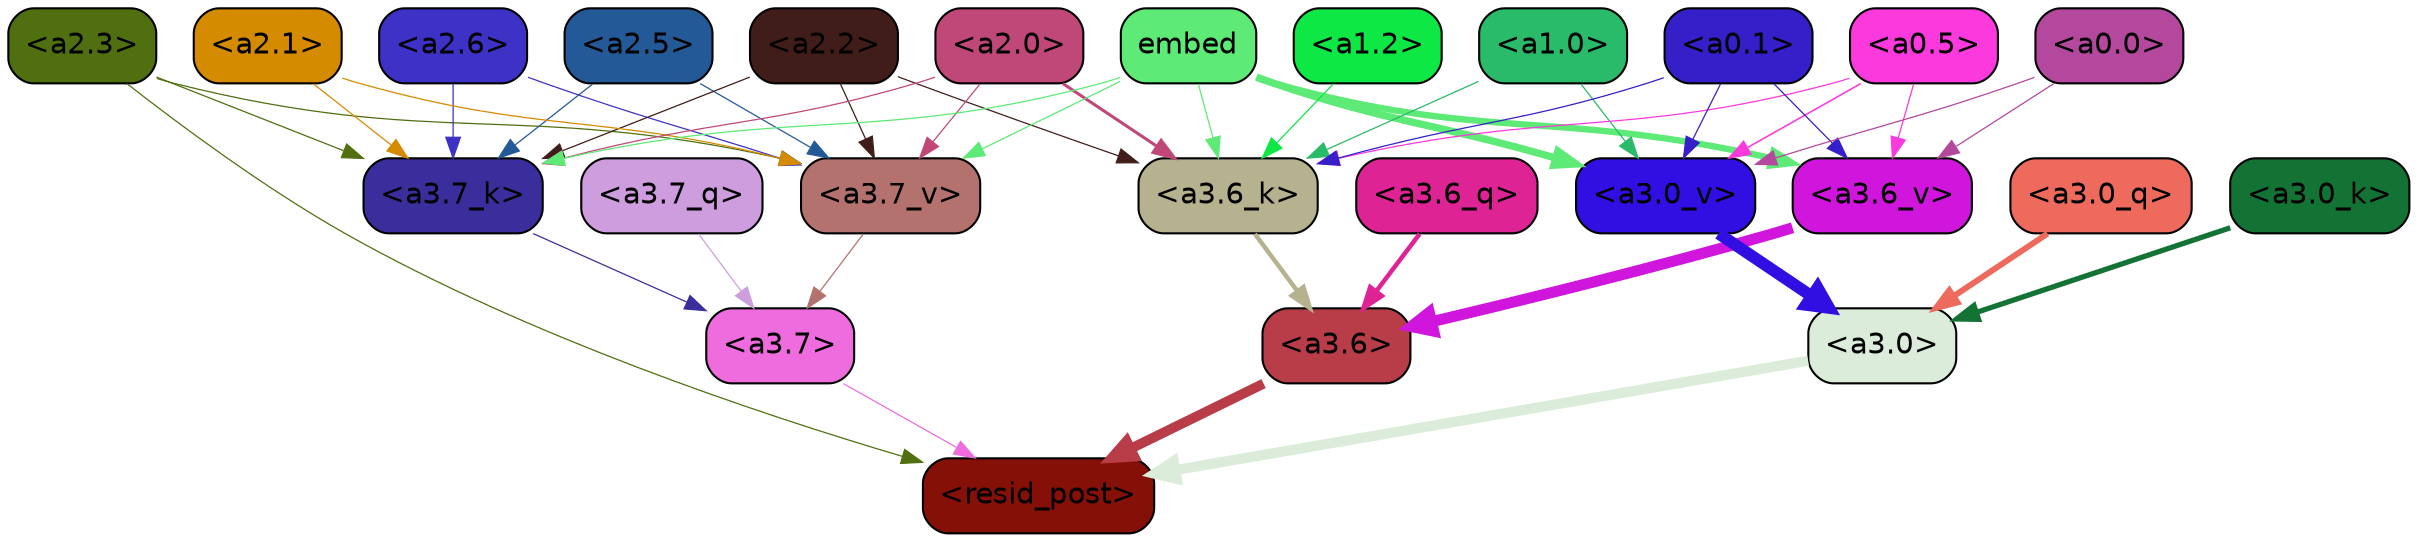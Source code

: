 strict digraph "" {
	graph [bgcolor=transparent,
		layout=dot,
		overlap=false,
		splines=true
	];
	"<a3.7>"	[color=black,
		fillcolor="#ee6cde",
		fontname=Helvetica,
		shape=box,
		style="filled, rounded"];
	"<resid_post>"	[color=black,
		fillcolor="#851007",
		fontname=Helvetica,
		shape=box,
		style="filled, rounded"];
	"<a3.7>" -> "<resid_post>"	[color="#ee6cde",
		penwidth=0.6];
	"<a3.6>"	[color=black,
		fillcolor="#b83d49",
		fontname=Helvetica,
		shape=box,
		style="filled, rounded"];
	"<a3.6>" -> "<resid_post>"	[color="#b83d49",
		penwidth=4.7534414529800415];
	"<a3.0>"	[color=black,
		fillcolor="#dbedda",
		fontname=Helvetica,
		shape=box,
		style="filled, rounded"];
	"<a3.0>" -> "<resid_post>"	[color="#dbedda",
		penwidth=4.898576855659485];
	"<a2.3>"	[color=black,
		fillcolor="#506f10",
		fontname=Helvetica,
		shape=box,
		style="filled, rounded"];
	"<a2.3>" -> "<resid_post>"	[color="#506f10",
		penwidth=0.6];
	"<a3.7_k>"	[color=black,
		fillcolor="#3a2e9d",
		fontname=Helvetica,
		shape=box,
		style="filled, rounded"];
	"<a2.3>" -> "<a3.7_k>"	[color="#506f10",
		penwidth=0.6];
	"<a3.7_v>"	[color=black,
		fillcolor="#b4726f",
		fontname=Helvetica,
		shape=box,
		style="filled, rounded"];
	"<a2.3>" -> "<a3.7_v>"	[color="#506f10",
		penwidth=0.6];
	"<a3.7_q>"	[color=black,
		fillcolor="#cd9dde",
		fontname=Helvetica,
		shape=box,
		style="filled, rounded"];
	"<a3.7_q>" -> "<a3.7>"	[color="#cd9dde",
		penwidth=0.6];
	"<a3.6_q>"	[color=black,
		fillcolor="#de2394",
		fontname=Helvetica,
		shape=box,
		style="filled, rounded"];
	"<a3.6_q>" -> "<a3.6>"	[color="#de2394",
		penwidth=2.160832464694977];
	"<a3.0_q>"	[color=black,
		fillcolor="#ed6a5c",
		fontname=Helvetica,
		shape=box,
		style="filled, rounded"];
	"<a3.0_q>" -> "<a3.0>"	[color="#ed6a5c",
		penwidth=2.870753765106201];
	"<a3.7_k>" -> "<a3.7>"	[color="#3a2e9d",
		penwidth=0.6];
	"<a3.6_k>"	[color=black,
		fillcolor="#b6b18f",
		fontname=Helvetica,
		shape=box,
		style="filled, rounded"];
	"<a3.6_k>" -> "<a3.6>"	[color="#b6b18f",
		penwidth=2.13908451795578];
	"<a3.0_k>"	[color=black,
		fillcolor="#127335",
		fontname=Helvetica,
		shape=box,
		style="filled, rounded"];
	"<a3.0_k>" -> "<a3.0>"	[color="#127335",
		penwidth=2.520303964614868];
	"<a3.7_v>" -> "<a3.7>"	[color="#b4726f",
		penwidth=0.6];
	"<a3.6_v>"	[color=black,
		fillcolor="#d016dd",
		fontname=Helvetica,
		shape=box,
		style="filled, rounded"];
	"<a3.6_v>" -> "<a3.6>"	[color="#d016dd",
		penwidth=5.297133803367615];
	"<a3.0_v>"	[color=black,
		fillcolor="#310ee2",
		fontname=Helvetica,
		shape=box,
		style="filled, rounded"];
	"<a3.0_v>" -> "<a3.0>"	[color="#310ee2",
		penwidth=5.680712580680847];
	"<a2.6>"	[color=black,
		fillcolor="#3e31c5",
		fontname=Helvetica,
		shape=box,
		style="filled, rounded"];
	"<a2.6>" -> "<a3.7_k>"	[color="#3e31c5",
		penwidth=0.6];
	"<a2.6>" -> "<a3.7_v>"	[color="#3e31c5",
		penwidth=0.6];
	"<a2.5>"	[color=black,
		fillcolor="#245998",
		fontname=Helvetica,
		shape=box,
		style="filled, rounded"];
	"<a2.5>" -> "<a3.7_k>"	[color="#245998",
		penwidth=0.6];
	"<a2.5>" -> "<a3.7_v>"	[color="#245998",
		penwidth=0.6];
	"<a2.2>"	[color=black,
		fillcolor="#411d1a",
		fontname=Helvetica,
		shape=box,
		style="filled, rounded"];
	"<a2.2>" -> "<a3.7_k>"	[color="#411d1a",
		penwidth=0.6];
	"<a2.2>" -> "<a3.6_k>"	[color="#411d1a",
		penwidth=0.6];
	"<a2.2>" -> "<a3.7_v>"	[color="#411d1a",
		penwidth=0.6];
	"<a2.1>"	[color=black,
		fillcolor="#d58b00",
		fontname=Helvetica,
		shape=box,
		style="filled, rounded"];
	"<a2.1>" -> "<a3.7_k>"	[color="#d58b00",
		penwidth=0.6];
	"<a2.1>" -> "<a3.7_v>"	[color="#d58b00",
		penwidth=0.6];
	"<a2.0>"	[color=black,
		fillcolor="#c04878",
		fontname=Helvetica,
		shape=box,
		style="filled, rounded"];
	"<a2.0>" -> "<a3.7_k>"	[color="#c04878",
		penwidth=0.6];
	"<a2.0>" -> "<a3.6_k>"	[color="#c04878",
		penwidth=1.4807794839143753];
	"<a2.0>" -> "<a3.7_v>"	[color="#c04878",
		penwidth=0.6];
	embed	[color=black,
		fillcolor="#5dea76",
		fontname=Helvetica,
		shape=box,
		style="filled, rounded"];
	embed -> "<a3.7_k>"	[color="#5dea76",
		penwidth=0.6];
	embed -> "<a3.6_k>"	[color="#5dea76",
		penwidth=0.6];
	embed -> "<a3.7_v>"	[color="#5dea76",
		penwidth=0.6];
	embed -> "<a3.6_v>"	[color="#5dea76",
		penwidth=3.067279100418091];
	embed -> "<a3.0_v>"	[color="#5dea76",
		penwidth=3.5202720761299133];
	"<a1.2>"	[color=black,
		fillcolor="#0de845",
		fontname=Helvetica,
		shape=box,
		style="filled, rounded"];
	"<a1.2>" -> "<a3.6_k>"	[color="#0de845",
		penwidth=0.6];
	"<a1.0>"	[color=black,
		fillcolor="#29ba6a",
		fontname=Helvetica,
		shape=box,
		style="filled, rounded"];
	"<a1.0>" -> "<a3.6_k>"	[color="#29ba6a",
		penwidth=0.6];
	"<a1.0>" -> "<a3.0_v>"	[color="#29ba6a",
		penwidth=0.6];
	"<a0.5>"	[color=black,
		fillcolor="#fb39dd",
		fontname=Helvetica,
		shape=box,
		style="filled, rounded"];
	"<a0.5>" -> "<a3.6_k>"	[color="#fb39dd",
		penwidth=0.6];
	"<a0.5>" -> "<a3.6_v>"	[color="#fb39dd",
		penwidth=0.6];
	"<a0.5>" -> "<a3.0_v>"	[color="#fb39dd",
		penwidth=0.764040544629097];
	"<a0.1>"	[color=black,
		fillcolor="#341fc8",
		fontname=Helvetica,
		shape=box,
		style="filled, rounded"];
	"<a0.1>" -> "<a3.6_k>"	[color="#341fc8",
		penwidth=0.6];
	"<a0.1>" -> "<a3.6_v>"	[color="#341fc8",
		penwidth=0.6];
	"<a0.1>" -> "<a3.0_v>"	[color="#341fc8",
		penwidth=0.6];
	"<a0.0>"	[color=black,
		fillcolor="#b3489d",
		fontname=Helvetica,
		shape=box,
		style="filled, rounded"];
	"<a0.0>" -> "<a3.6_v>"	[color="#b3489d",
		penwidth=0.6];
	"<a0.0>" -> "<a3.0_v>"	[color="#b3489d",
		penwidth=0.6];
}
